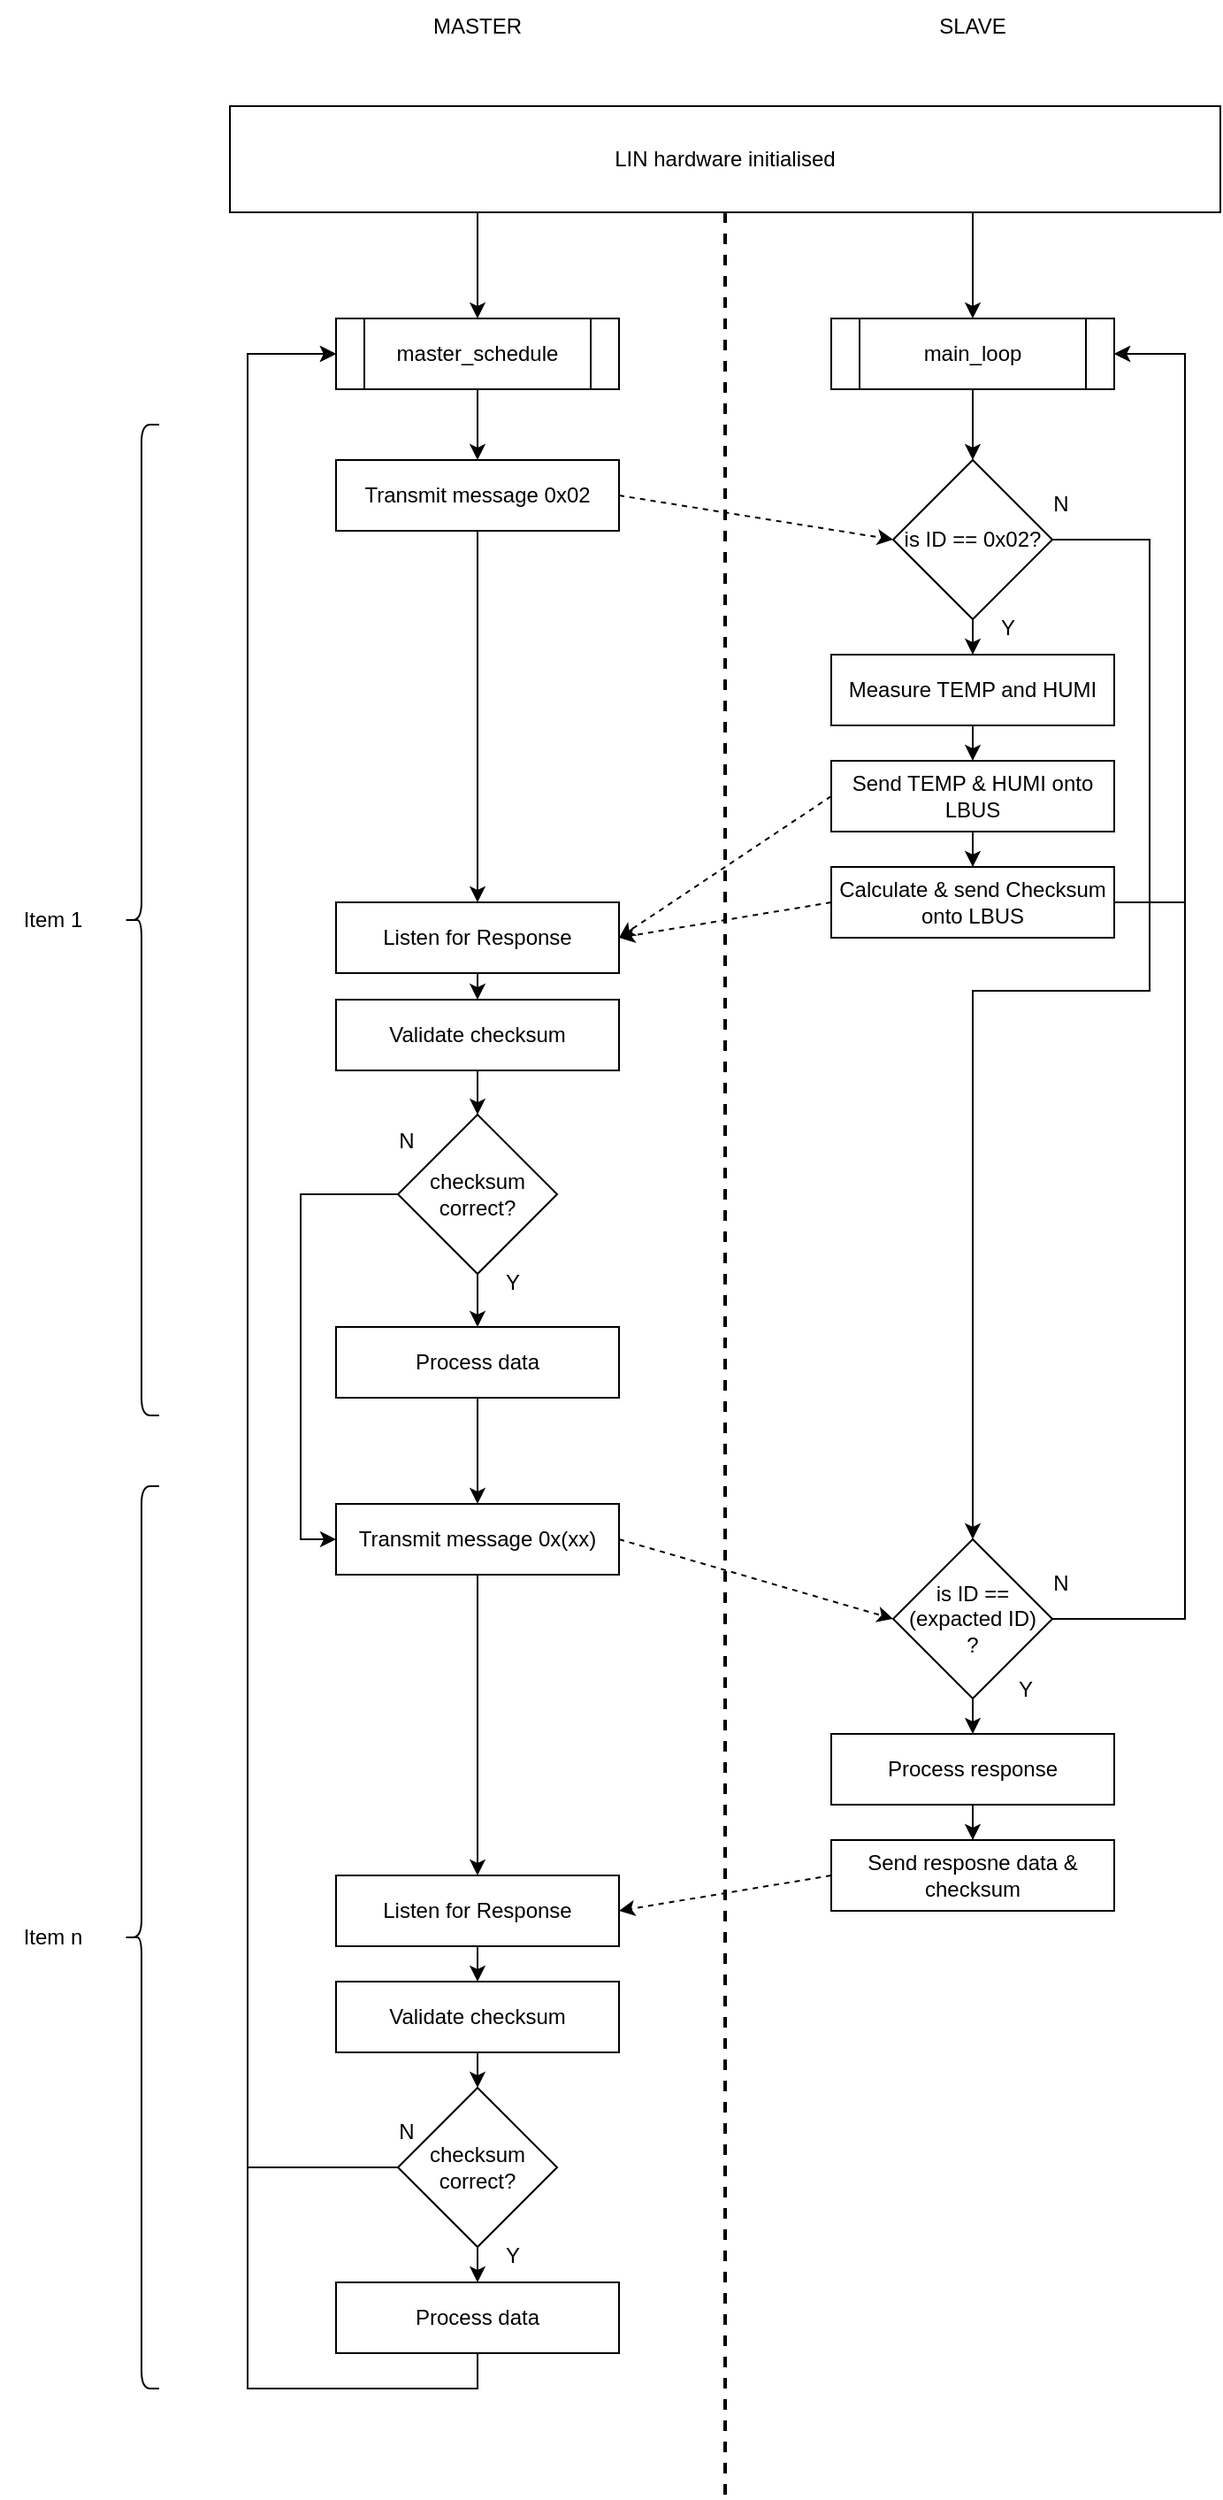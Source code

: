<mxfile version="24.1.0" type="device">
  <diagram name="Page-1" id="_O_dwO5C60KUtRljPwSK">
    <mxGraphModel dx="2901" dy="836" grid="1" gridSize="10" guides="1" tooltips="1" connect="1" arrows="1" fold="1" page="1" pageScale="1" pageWidth="827" pageHeight="1169" math="0" shadow="0">
      <root>
        <mxCell id="0" />
        <mxCell id="1" parent="0" />
        <mxCell id="lZCCxd2eQBqOujV6aaQ9-13" style="edgeStyle=orthogonalEdgeStyle;rounded=0;orthogonalLoop=1;jettySize=auto;html=1;exitX=0.5;exitY=1;exitDx=0;exitDy=0;entryX=0.5;entryY=0;entryDx=0;entryDy=0;" edge="1" parent="1" source="lZCCxd2eQBqOujV6aaQ9-1" target="lZCCxd2eQBqOujV6aaQ9-10">
          <mxGeometry relative="1" as="geometry" />
        </mxCell>
        <mxCell id="lZCCxd2eQBqOujV6aaQ9-1" value="master_schedule" style="shape=process;whiteSpace=wrap;html=1;backgroundOutline=1;" vertex="1" parent="1">
          <mxGeometry x="-620" y="200" width="160" height="40" as="geometry" />
        </mxCell>
        <mxCell id="lZCCxd2eQBqOujV6aaQ9-3" value="" style="endArrow=none;dashed=1;html=1;strokeWidth=2;rounded=0;entryX=0.5;entryY=1;entryDx=0;entryDy=0;" edge="1" parent="1" target="lZCCxd2eQBqOujV6aaQ9-7">
          <mxGeometry width="50" height="50" relative="1" as="geometry">
            <mxPoint x="-400" y="1430" as="sourcePoint" />
            <mxPoint x="-400" y="40" as="targetPoint" />
          </mxGeometry>
        </mxCell>
        <mxCell id="lZCCxd2eQBqOujV6aaQ9-4" value="MASTER" style="text;html=1;align=center;verticalAlign=middle;whiteSpace=wrap;rounded=0;" vertex="1" parent="1">
          <mxGeometry x="-570" y="20" width="60" height="30" as="geometry" />
        </mxCell>
        <mxCell id="lZCCxd2eQBqOujV6aaQ9-5" value="SLAVE" style="text;html=1;align=center;verticalAlign=middle;whiteSpace=wrap;rounded=0;" vertex="1" parent="1">
          <mxGeometry x="-290" y="20" width="60" height="30" as="geometry" />
        </mxCell>
        <mxCell id="lZCCxd2eQBqOujV6aaQ9-64" style="edgeStyle=orthogonalEdgeStyle;rounded=0;orthogonalLoop=1;jettySize=auto;html=1;exitX=0.5;exitY=1;exitDx=0;exitDy=0;entryX=0.5;entryY=0;entryDx=0;entryDy=0;" edge="1" parent="1" source="lZCCxd2eQBqOujV6aaQ9-6" target="lZCCxd2eQBqOujV6aaQ9-60">
          <mxGeometry relative="1" as="geometry" />
        </mxCell>
        <mxCell id="lZCCxd2eQBqOujV6aaQ9-6" value="main_loop" style="shape=process;whiteSpace=wrap;html=1;backgroundOutline=1;" vertex="1" parent="1">
          <mxGeometry x="-340" y="200" width="160" height="40" as="geometry" />
        </mxCell>
        <mxCell id="lZCCxd2eQBqOujV6aaQ9-8" style="edgeStyle=orthogonalEdgeStyle;rounded=0;orthogonalLoop=1;jettySize=auto;html=1;exitX=0.25;exitY=1;exitDx=0;exitDy=0;" edge="1" parent="1" source="lZCCxd2eQBqOujV6aaQ9-7" target="lZCCxd2eQBqOujV6aaQ9-1">
          <mxGeometry relative="1" as="geometry" />
        </mxCell>
        <mxCell id="lZCCxd2eQBqOujV6aaQ9-9" style="edgeStyle=orthogonalEdgeStyle;rounded=0;orthogonalLoop=1;jettySize=auto;html=1;exitX=0.75;exitY=1;exitDx=0;exitDy=0;" edge="1" parent="1" source="lZCCxd2eQBqOujV6aaQ9-7" target="lZCCxd2eQBqOujV6aaQ9-6">
          <mxGeometry relative="1" as="geometry" />
        </mxCell>
        <mxCell id="lZCCxd2eQBqOujV6aaQ9-7" value="LIN hardware initialised" style="rounded=0;whiteSpace=wrap;html=1;" vertex="1" parent="1">
          <mxGeometry x="-680" y="80" width="560" height="60" as="geometry" />
        </mxCell>
        <mxCell id="lZCCxd2eQBqOujV6aaQ9-22" style="edgeStyle=orthogonalEdgeStyle;rounded=0;orthogonalLoop=1;jettySize=auto;html=1;exitX=0.5;exitY=1;exitDx=0;exitDy=0;" edge="1" parent="1" source="lZCCxd2eQBqOujV6aaQ9-10" target="lZCCxd2eQBqOujV6aaQ9-21">
          <mxGeometry relative="1" as="geometry" />
        </mxCell>
        <mxCell id="lZCCxd2eQBqOujV6aaQ9-10" value="Transmit message 0x02" style="rounded=0;whiteSpace=wrap;html=1;" vertex="1" parent="1">
          <mxGeometry x="-620" y="280" width="160" height="40" as="geometry" />
        </mxCell>
        <mxCell id="lZCCxd2eQBqOujV6aaQ9-26" style="edgeStyle=orthogonalEdgeStyle;rounded=0;orthogonalLoop=1;jettySize=auto;html=1;exitX=0.5;exitY=1;exitDx=0;exitDy=0;entryX=0.5;entryY=0;entryDx=0;entryDy=0;" edge="1" parent="1" source="lZCCxd2eQBqOujV6aaQ9-18" target="lZCCxd2eQBqOujV6aaQ9-24">
          <mxGeometry relative="1" as="geometry" />
        </mxCell>
        <mxCell id="lZCCxd2eQBqOujV6aaQ9-18" value="Measure TEMP and HUMI" style="rounded=0;whiteSpace=wrap;html=1;" vertex="1" parent="1">
          <mxGeometry x="-340" y="390" width="160" height="40" as="geometry" />
        </mxCell>
        <mxCell id="lZCCxd2eQBqOujV6aaQ9-31" style="edgeStyle=orthogonalEdgeStyle;rounded=0;orthogonalLoop=1;jettySize=auto;html=1;exitX=0.5;exitY=1;exitDx=0;exitDy=0;entryX=0.5;entryY=0;entryDx=0;entryDy=0;" edge="1" parent="1" source="lZCCxd2eQBqOujV6aaQ9-21" target="lZCCxd2eQBqOujV6aaQ9-30">
          <mxGeometry relative="1" as="geometry" />
        </mxCell>
        <mxCell id="lZCCxd2eQBqOujV6aaQ9-21" value="Listen for Response" style="rounded=0;whiteSpace=wrap;html=1;" vertex="1" parent="1">
          <mxGeometry x="-620" y="530" width="160" height="40" as="geometry" />
        </mxCell>
        <mxCell id="lZCCxd2eQBqOujV6aaQ9-27" style="edgeStyle=orthogonalEdgeStyle;rounded=0;orthogonalLoop=1;jettySize=auto;html=1;exitX=0.5;exitY=1;exitDx=0;exitDy=0;" edge="1" parent="1" source="lZCCxd2eQBqOujV6aaQ9-24" target="lZCCxd2eQBqOujV6aaQ9-25">
          <mxGeometry relative="1" as="geometry" />
        </mxCell>
        <mxCell id="lZCCxd2eQBqOujV6aaQ9-24" value="Send TEMP &amp;amp; HUMI onto LBUS" style="rounded=0;whiteSpace=wrap;html=1;" vertex="1" parent="1">
          <mxGeometry x="-340" y="450" width="160" height="40" as="geometry" />
        </mxCell>
        <mxCell id="lZCCxd2eQBqOujV6aaQ9-69" style="edgeStyle=orthogonalEdgeStyle;rounded=0;orthogonalLoop=1;jettySize=auto;html=1;exitX=1;exitY=0.5;exitDx=0;exitDy=0;entryX=1;entryY=0.5;entryDx=0;entryDy=0;" edge="1" parent="1" source="lZCCxd2eQBqOujV6aaQ9-25" target="lZCCxd2eQBqOujV6aaQ9-6">
          <mxGeometry relative="1" as="geometry">
            <Array as="points">
              <mxPoint x="-140" y="530" />
              <mxPoint x="-140" y="220" />
            </Array>
          </mxGeometry>
        </mxCell>
        <mxCell id="lZCCxd2eQBqOujV6aaQ9-25" value="Calculate &amp;amp; send Checksum onto LBUS" style="rounded=0;whiteSpace=wrap;html=1;" vertex="1" parent="1">
          <mxGeometry x="-340" y="510" width="160" height="40" as="geometry" />
        </mxCell>
        <mxCell id="lZCCxd2eQBqOujV6aaQ9-72" style="edgeStyle=orthogonalEdgeStyle;rounded=0;orthogonalLoop=1;jettySize=auto;html=1;exitX=0.5;exitY=1;exitDx=0;exitDy=0;entryX=0.5;entryY=0;entryDx=0;entryDy=0;" edge="1" parent="1" source="lZCCxd2eQBqOujV6aaQ9-30" target="lZCCxd2eQBqOujV6aaQ9-71">
          <mxGeometry relative="1" as="geometry" />
        </mxCell>
        <mxCell id="lZCCxd2eQBqOujV6aaQ9-30" value="Validate checksum" style="rounded=0;whiteSpace=wrap;html=1;" vertex="1" parent="1">
          <mxGeometry x="-620" y="585" width="160" height="40" as="geometry" />
        </mxCell>
        <mxCell id="lZCCxd2eQBqOujV6aaQ9-34" value="" style="shape=curlyBracket;whiteSpace=wrap;html=1;rounded=1;labelPosition=left;verticalLabelPosition=middle;align=right;verticalAlign=middle;" vertex="1" parent="1">
          <mxGeometry x="-740" y="260" width="20" height="560" as="geometry" />
        </mxCell>
        <mxCell id="lZCCxd2eQBqOujV6aaQ9-35" value="Item 1" style="text;html=1;align=center;verticalAlign=middle;whiteSpace=wrap;rounded=0;" vertex="1" parent="1">
          <mxGeometry x="-810" y="525" width="60" height="30" as="geometry" />
        </mxCell>
        <mxCell id="lZCCxd2eQBqOujV6aaQ9-98" style="edgeStyle=orthogonalEdgeStyle;rounded=0;orthogonalLoop=1;jettySize=auto;html=1;exitX=0.5;exitY=1;exitDx=0;exitDy=0;entryX=0.5;entryY=0;entryDx=0;entryDy=0;" edge="1" parent="1" source="lZCCxd2eQBqOujV6aaQ9-36" target="lZCCxd2eQBqOujV6aaQ9-82">
          <mxGeometry relative="1" as="geometry" />
        </mxCell>
        <mxCell id="lZCCxd2eQBqOujV6aaQ9-36" value="Transmit message 0x(xx)" style="rounded=0;whiteSpace=wrap;html=1;" vertex="1" parent="1">
          <mxGeometry x="-620" y="870" width="160" height="40" as="geometry" />
        </mxCell>
        <mxCell id="lZCCxd2eQBqOujV6aaQ9-44" style="edgeStyle=orthogonalEdgeStyle;rounded=0;orthogonalLoop=1;jettySize=auto;html=1;exitX=0.5;exitY=1;exitDx=0;exitDy=0;" edge="1" parent="1" source="lZCCxd2eQBqOujV6aaQ9-40" target="lZCCxd2eQBqOujV6aaQ9-41">
          <mxGeometry relative="1" as="geometry" />
        </mxCell>
        <mxCell id="lZCCxd2eQBqOujV6aaQ9-40" value="Process response" style="rounded=0;whiteSpace=wrap;html=1;" vertex="1" parent="1">
          <mxGeometry x="-340" y="1000" width="160" height="40" as="geometry" />
        </mxCell>
        <mxCell id="lZCCxd2eQBqOujV6aaQ9-41" value="Send resposne data &amp;amp; checksum" style="rounded=0;whiteSpace=wrap;html=1;" vertex="1" parent="1">
          <mxGeometry x="-340" y="1060" width="160" height="40" as="geometry" />
        </mxCell>
        <mxCell id="lZCCxd2eQBqOujV6aaQ9-53" value="" style="shape=curlyBracket;whiteSpace=wrap;html=1;rounded=1;labelPosition=left;verticalLabelPosition=middle;align=right;verticalAlign=middle;" vertex="1" parent="1">
          <mxGeometry x="-740" y="860" width="20" height="510" as="geometry" />
        </mxCell>
        <mxCell id="lZCCxd2eQBqOujV6aaQ9-54" value="Item n" style="text;html=1;align=center;verticalAlign=middle;whiteSpace=wrap;rounded=0;" vertex="1" parent="1">
          <mxGeometry x="-810" y="1100" width="60" height="30" as="geometry" />
        </mxCell>
        <mxCell id="lZCCxd2eQBqOujV6aaQ9-62" style="edgeStyle=orthogonalEdgeStyle;rounded=0;orthogonalLoop=1;jettySize=auto;html=1;exitX=0.5;exitY=1;exitDx=0;exitDy=0;" edge="1" parent="1" source="lZCCxd2eQBqOujV6aaQ9-60" target="lZCCxd2eQBqOujV6aaQ9-18">
          <mxGeometry relative="1" as="geometry" />
        </mxCell>
        <mxCell id="lZCCxd2eQBqOujV6aaQ9-66" style="edgeStyle=orthogonalEdgeStyle;rounded=0;orthogonalLoop=1;jettySize=auto;html=1;exitX=1;exitY=0.5;exitDx=0;exitDy=0;entryX=0.5;entryY=0;entryDx=0;entryDy=0;" edge="1" parent="1" source="lZCCxd2eQBqOujV6aaQ9-60" target="lZCCxd2eQBqOujV6aaQ9-65">
          <mxGeometry relative="1" as="geometry">
            <Array as="points">
              <mxPoint x="-160" y="325" />
              <mxPoint x="-160" y="580" />
              <mxPoint x="-260" y="580" />
            </Array>
          </mxGeometry>
        </mxCell>
        <mxCell id="lZCCxd2eQBqOujV6aaQ9-60" value="is ID == 0x02?" style="rhombus;whiteSpace=wrap;html=1;" vertex="1" parent="1">
          <mxGeometry x="-305" y="280" width="90" height="90" as="geometry" />
        </mxCell>
        <mxCell id="lZCCxd2eQBqOujV6aaQ9-63" value="" style="endArrow=classic;html=1;rounded=0;entryX=0;entryY=0.5;entryDx=0;entryDy=0;exitX=1;exitY=0.5;exitDx=0;exitDy=0;dashed=1;" edge="1" parent="1" target="lZCCxd2eQBqOujV6aaQ9-60">
          <mxGeometry width="50" height="50" relative="1" as="geometry">
            <mxPoint x="-460" y="300" as="sourcePoint" />
            <mxPoint x="-340" y="320" as="targetPoint" />
          </mxGeometry>
        </mxCell>
        <mxCell id="lZCCxd2eQBqOujV6aaQ9-93" style="edgeStyle=orthogonalEdgeStyle;rounded=0;orthogonalLoop=1;jettySize=auto;html=1;exitX=0.5;exitY=1;exitDx=0;exitDy=0;" edge="1" parent="1" source="lZCCxd2eQBqOujV6aaQ9-65" target="lZCCxd2eQBqOujV6aaQ9-40">
          <mxGeometry relative="1" as="geometry" />
        </mxCell>
        <mxCell id="lZCCxd2eQBqOujV6aaQ9-97" style="edgeStyle=orthogonalEdgeStyle;rounded=0;orthogonalLoop=1;jettySize=auto;html=1;exitX=1;exitY=0.5;exitDx=0;exitDy=0;entryX=1;entryY=0.5;entryDx=0;entryDy=0;" edge="1" parent="1" source="lZCCxd2eQBqOujV6aaQ9-65" target="lZCCxd2eQBqOujV6aaQ9-6">
          <mxGeometry relative="1" as="geometry">
            <Array as="points">
              <mxPoint x="-140" y="935" />
              <mxPoint x="-140" y="220" />
            </Array>
          </mxGeometry>
        </mxCell>
        <mxCell id="lZCCxd2eQBqOujV6aaQ9-65" value="is ID == (expacted ID)&lt;br&gt;?" style="rhombus;whiteSpace=wrap;html=1;" vertex="1" parent="1">
          <mxGeometry x="-305" y="890" width="90" height="90" as="geometry" />
        </mxCell>
        <mxCell id="lZCCxd2eQBqOujV6aaQ9-67" value="Y" style="text;html=1;align=center;verticalAlign=middle;whiteSpace=wrap;rounded=0;" vertex="1" parent="1">
          <mxGeometry x="-270" y="360" width="60" height="30" as="geometry" />
        </mxCell>
        <mxCell id="lZCCxd2eQBqOujV6aaQ9-68" value="N" style="text;html=1;align=center;verticalAlign=middle;whiteSpace=wrap;rounded=0;" vertex="1" parent="1">
          <mxGeometry x="-240" y="290" width="60" height="30" as="geometry" />
        </mxCell>
        <mxCell id="lZCCxd2eQBqOujV6aaQ9-70" value="" style="endArrow=classic;html=1;rounded=0;exitX=0;exitY=0.5;exitDx=0;exitDy=0;dashed=1;" edge="1" parent="1" source="lZCCxd2eQBqOujV6aaQ9-25">
          <mxGeometry width="50" height="50" relative="1" as="geometry">
            <mxPoint x="-510" y="465" as="sourcePoint" />
            <mxPoint x="-460" y="550" as="targetPoint" />
          </mxGeometry>
        </mxCell>
        <mxCell id="lZCCxd2eQBqOujV6aaQ9-74" style="edgeStyle=orthogonalEdgeStyle;rounded=0;orthogonalLoop=1;jettySize=auto;html=1;exitX=0.5;exitY=1;exitDx=0;exitDy=0;entryX=0.5;entryY=0;entryDx=0;entryDy=0;" edge="1" parent="1" source="lZCCxd2eQBqOujV6aaQ9-71" target="lZCCxd2eQBqOujV6aaQ9-73">
          <mxGeometry relative="1" as="geometry" />
        </mxCell>
        <mxCell id="lZCCxd2eQBqOujV6aaQ9-90" style="edgeStyle=orthogonalEdgeStyle;rounded=0;orthogonalLoop=1;jettySize=auto;html=1;exitX=0;exitY=0.5;exitDx=0;exitDy=0;entryX=0;entryY=0.5;entryDx=0;entryDy=0;" edge="1" parent="1" source="lZCCxd2eQBqOujV6aaQ9-71" target="lZCCxd2eQBqOujV6aaQ9-36">
          <mxGeometry relative="1" as="geometry">
            <Array as="points">
              <mxPoint x="-640" y="695" />
              <mxPoint x="-640" y="890" />
            </Array>
          </mxGeometry>
        </mxCell>
        <mxCell id="lZCCxd2eQBqOujV6aaQ9-71" value="checksum correct?" style="rhombus;whiteSpace=wrap;html=1;" vertex="1" parent="1">
          <mxGeometry x="-585" y="650" width="90" height="90" as="geometry" />
        </mxCell>
        <mxCell id="lZCCxd2eQBqOujV6aaQ9-78" style="edgeStyle=orthogonalEdgeStyle;rounded=0;orthogonalLoop=1;jettySize=auto;html=1;exitX=0.5;exitY=1;exitDx=0;exitDy=0;entryX=0.5;entryY=0;entryDx=0;entryDy=0;" edge="1" parent="1" source="lZCCxd2eQBqOujV6aaQ9-73" target="lZCCxd2eQBqOujV6aaQ9-36">
          <mxGeometry relative="1" as="geometry" />
        </mxCell>
        <mxCell id="lZCCxd2eQBqOujV6aaQ9-73" value="Process data" style="rounded=0;whiteSpace=wrap;html=1;" vertex="1" parent="1">
          <mxGeometry x="-620" y="770" width="160" height="40" as="geometry" />
        </mxCell>
        <mxCell id="lZCCxd2eQBqOujV6aaQ9-79" value="N" style="text;html=1;align=center;verticalAlign=middle;whiteSpace=wrap;rounded=0;" vertex="1" parent="1">
          <mxGeometry x="-610" y="650" width="60" height="30" as="geometry" />
        </mxCell>
        <mxCell id="lZCCxd2eQBqOujV6aaQ9-80" value="Y" style="text;html=1;align=center;verticalAlign=middle;whiteSpace=wrap;rounded=0;" vertex="1" parent="1">
          <mxGeometry x="-550" y="730" width="60" height="30" as="geometry" />
        </mxCell>
        <mxCell id="lZCCxd2eQBqOujV6aaQ9-81" style="edgeStyle=orthogonalEdgeStyle;rounded=0;orthogonalLoop=1;jettySize=auto;html=1;exitX=0.5;exitY=1;exitDx=0;exitDy=0;entryX=0.5;entryY=0;entryDx=0;entryDy=0;" edge="1" parent="1" source="lZCCxd2eQBqOujV6aaQ9-82" target="lZCCxd2eQBqOujV6aaQ9-84">
          <mxGeometry relative="1" as="geometry" />
        </mxCell>
        <mxCell id="lZCCxd2eQBqOujV6aaQ9-82" value="Listen for Response" style="rounded=0;whiteSpace=wrap;html=1;" vertex="1" parent="1">
          <mxGeometry x="-620" y="1080" width="160" height="40" as="geometry" />
        </mxCell>
        <mxCell id="lZCCxd2eQBqOujV6aaQ9-83" style="edgeStyle=orthogonalEdgeStyle;rounded=0;orthogonalLoop=1;jettySize=auto;html=1;exitX=0.5;exitY=1;exitDx=0;exitDy=0;entryX=0.5;entryY=0;entryDx=0;entryDy=0;" edge="1" parent="1" source="lZCCxd2eQBqOujV6aaQ9-84" target="lZCCxd2eQBqOujV6aaQ9-86">
          <mxGeometry relative="1" as="geometry" />
        </mxCell>
        <mxCell id="lZCCxd2eQBqOujV6aaQ9-84" value="Validate checksum" style="rounded=0;whiteSpace=wrap;html=1;" vertex="1" parent="1">
          <mxGeometry x="-620" y="1140" width="160" height="40" as="geometry" />
        </mxCell>
        <mxCell id="lZCCxd2eQBqOujV6aaQ9-85" style="edgeStyle=orthogonalEdgeStyle;rounded=0;orthogonalLoop=1;jettySize=auto;html=1;exitX=0.5;exitY=1;exitDx=0;exitDy=0;entryX=0.5;entryY=0;entryDx=0;entryDy=0;" edge="1" parent="1" source="lZCCxd2eQBqOujV6aaQ9-86" target="lZCCxd2eQBqOujV6aaQ9-87">
          <mxGeometry relative="1" as="geometry" />
        </mxCell>
        <mxCell id="lZCCxd2eQBqOujV6aaQ9-99" style="edgeStyle=orthogonalEdgeStyle;rounded=0;orthogonalLoop=1;jettySize=auto;html=1;exitX=0;exitY=0.5;exitDx=0;exitDy=0;entryX=0;entryY=0.5;entryDx=0;entryDy=0;" edge="1" parent="1" source="lZCCxd2eQBqOujV6aaQ9-86" target="lZCCxd2eQBqOujV6aaQ9-1">
          <mxGeometry relative="1" as="geometry">
            <Array as="points">
              <mxPoint x="-670" y="1245" />
              <mxPoint x="-670" y="220" />
            </Array>
          </mxGeometry>
        </mxCell>
        <mxCell id="lZCCxd2eQBqOujV6aaQ9-86" value="checksum correct?" style="rhombus;whiteSpace=wrap;html=1;" vertex="1" parent="1">
          <mxGeometry x="-585" y="1200" width="90" height="90" as="geometry" />
        </mxCell>
        <mxCell id="lZCCxd2eQBqOujV6aaQ9-100" style="edgeStyle=orthogonalEdgeStyle;rounded=0;orthogonalLoop=1;jettySize=auto;html=1;exitX=0.5;exitY=1;exitDx=0;exitDy=0;entryX=0;entryY=0.5;entryDx=0;entryDy=0;" edge="1" parent="1" source="lZCCxd2eQBqOujV6aaQ9-87" target="lZCCxd2eQBqOujV6aaQ9-1">
          <mxGeometry relative="1" as="geometry">
            <Array as="points">
              <mxPoint x="-540" y="1370" />
              <mxPoint x="-670" y="1370" />
              <mxPoint x="-670" y="220" />
            </Array>
          </mxGeometry>
        </mxCell>
        <mxCell id="lZCCxd2eQBqOujV6aaQ9-87" value="Process data" style="rounded=0;whiteSpace=wrap;html=1;" vertex="1" parent="1">
          <mxGeometry x="-620" y="1310" width="160" height="40" as="geometry" />
        </mxCell>
        <mxCell id="lZCCxd2eQBqOujV6aaQ9-88" value="N" style="text;html=1;align=center;verticalAlign=middle;whiteSpace=wrap;rounded=0;" vertex="1" parent="1">
          <mxGeometry x="-610" y="1210" width="60" height="30" as="geometry" />
        </mxCell>
        <mxCell id="lZCCxd2eQBqOujV6aaQ9-89" value="Y" style="text;html=1;align=center;verticalAlign=middle;whiteSpace=wrap;rounded=0;" vertex="1" parent="1">
          <mxGeometry x="-550" y="1280" width="60" height="30" as="geometry" />
        </mxCell>
        <mxCell id="lZCCxd2eQBqOujV6aaQ9-91" value="" style="endArrow=classic;html=1;rounded=0;entryX=1;entryY=0.5;entryDx=0;entryDy=0;exitX=0;exitY=0.5;exitDx=0;exitDy=0;dashed=1;" edge="1" parent="1" source="lZCCxd2eQBqOujV6aaQ9-24" target="lZCCxd2eQBqOujV6aaQ9-21">
          <mxGeometry width="50" height="50" relative="1" as="geometry">
            <mxPoint x="-360" y="470" as="sourcePoint" />
            <mxPoint x="-480" y="490" as="targetPoint" />
          </mxGeometry>
        </mxCell>
        <mxCell id="lZCCxd2eQBqOujV6aaQ9-92" value="" style="endArrow=classic;html=1;rounded=0;entryX=0;entryY=0.5;entryDx=0;entryDy=0;exitX=1;exitY=0.5;exitDx=0;exitDy=0;dashed=1;" edge="1" parent="1" source="lZCCxd2eQBqOujV6aaQ9-36" target="lZCCxd2eQBqOujV6aaQ9-65">
          <mxGeometry width="50" height="50" relative="1" as="geometry">
            <mxPoint x="-450" y="877.5" as="sourcePoint" />
            <mxPoint x="-295" y="902.5" as="targetPoint" />
          </mxGeometry>
        </mxCell>
        <mxCell id="lZCCxd2eQBqOujV6aaQ9-94" value="" style="endArrow=classic;html=1;rounded=0;entryX=1;entryY=0.5;entryDx=0;entryDy=0;exitX=0;exitY=0.5;exitDx=0;exitDy=0;dashed=1;" edge="1" parent="1" source="lZCCxd2eQBqOujV6aaQ9-41" target="lZCCxd2eQBqOujV6aaQ9-82">
          <mxGeometry width="50" height="50" relative="1" as="geometry">
            <mxPoint x="-580" y="970" as="sourcePoint" />
            <mxPoint x="-425" y="1015" as="targetPoint" />
          </mxGeometry>
        </mxCell>
        <mxCell id="lZCCxd2eQBqOujV6aaQ9-96" value="Y" style="text;html=1;align=center;verticalAlign=middle;whiteSpace=wrap;rounded=0;" vertex="1" parent="1">
          <mxGeometry x="-260" y="960" width="60" height="30" as="geometry" />
        </mxCell>
        <mxCell id="lZCCxd2eQBqOujV6aaQ9-101" value="N" style="text;html=1;align=center;verticalAlign=middle;whiteSpace=wrap;rounded=0;" vertex="1" parent="1">
          <mxGeometry x="-240" y="900" width="60" height="30" as="geometry" />
        </mxCell>
      </root>
    </mxGraphModel>
  </diagram>
</mxfile>
